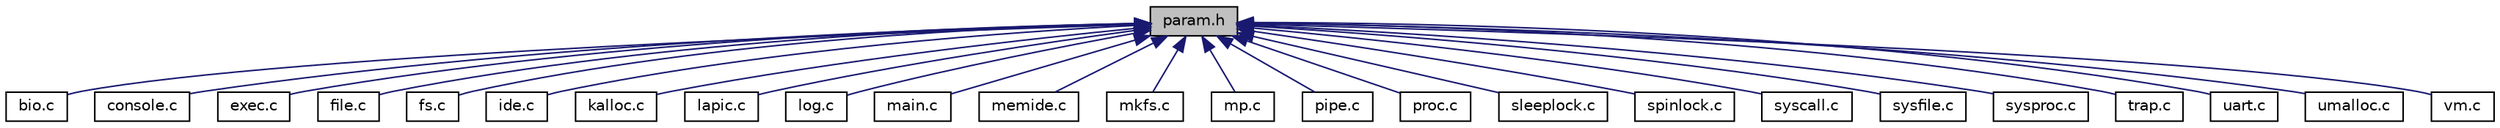 digraph "param.h"
{
 // LATEX_PDF_SIZE
  edge [fontname="Helvetica",fontsize="10",labelfontname="Helvetica",labelfontsize="10"];
  node [fontname="Helvetica",fontsize="10",shape=record];
  Node1 [label="param.h",height=0.2,width=0.4,color="black", fillcolor="grey75", style="filled", fontcolor="black",tooltip=" "];
  Node1 -> Node2 [dir="back",color="midnightblue",fontsize="10",style="solid"];
  Node2 [label="bio.c",height=0.2,width=0.4,color="black", fillcolor="white", style="filled",URL="$dc/de6/bio_8c.html",tooltip=" "];
  Node1 -> Node3 [dir="back",color="midnightblue",fontsize="10",style="solid"];
  Node3 [label="console.c",height=0.2,width=0.4,color="black", fillcolor="white", style="filled",URL="$d0/d56/console_8c.html",tooltip=" "];
  Node1 -> Node4 [dir="back",color="midnightblue",fontsize="10",style="solid"];
  Node4 [label="exec.c",height=0.2,width=0.4,color="black", fillcolor="white", style="filled",URL="$df/dc9/exec_8c.html",tooltip=" "];
  Node1 -> Node5 [dir="back",color="midnightblue",fontsize="10",style="solid"];
  Node5 [label="file.c",height=0.2,width=0.4,color="black", fillcolor="white", style="filled",URL="$d6/d13/file_8c.html",tooltip=" "];
  Node1 -> Node6 [dir="back",color="midnightblue",fontsize="10",style="solid"];
  Node6 [label="fs.c",height=0.2,width=0.4,color="black", fillcolor="white", style="filled",URL="$d2/d5a/fs_8c.html",tooltip=" "];
  Node1 -> Node7 [dir="back",color="midnightblue",fontsize="10",style="solid"];
  Node7 [label="ide.c",height=0.2,width=0.4,color="black", fillcolor="white", style="filled",URL="$d9/d2f/ide_8c.html",tooltip=" "];
  Node1 -> Node8 [dir="back",color="midnightblue",fontsize="10",style="solid"];
  Node8 [label="kalloc.c",height=0.2,width=0.4,color="black", fillcolor="white", style="filled",URL="$d4/def/kalloc_8c.html",tooltip=" "];
  Node1 -> Node9 [dir="back",color="midnightblue",fontsize="10",style="solid"];
  Node9 [label="lapic.c",height=0.2,width=0.4,color="black", fillcolor="white", style="filled",URL="$dc/df6/lapic_8c.html",tooltip=" "];
  Node1 -> Node10 [dir="back",color="midnightblue",fontsize="10",style="solid"];
  Node10 [label="log.c",height=0.2,width=0.4,color="black", fillcolor="white", style="filled",URL="$d7/df8/log_8c.html",tooltip=" "];
  Node1 -> Node11 [dir="back",color="midnightblue",fontsize="10",style="solid"];
  Node11 [label="main.c",height=0.2,width=0.4,color="black", fillcolor="white", style="filled",URL="$d0/d29/main_8c.html",tooltip=" "];
  Node1 -> Node12 [dir="back",color="midnightblue",fontsize="10",style="solid"];
  Node12 [label="memide.c",height=0.2,width=0.4,color="black", fillcolor="white", style="filled",URL="$da/d9b/memide_8c.html",tooltip=" "];
  Node1 -> Node13 [dir="back",color="midnightblue",fontsize="10",style="solid"];
  Node13 [label="mkfs.c",height=0.2,width=0.4,color="black", fillcolor="white", style="filled",URL="$d7/d1f/mkfs_8c.html",tooltip=" "];
  Node1 -> Node14 [dir="back",color="midnightblue",fontsize="10",style="solid"];
  Node14 [label="mp.c",height=0.2,width=0.4,color="black", fillcolor="white", style="filled",URL="$dd/d06/mp_8c.html",tooltip=" "];
  Node1 -> Node15 [dir="back",color="midnightblue",fontsize="10",style="solid"];
  Node15 [label="pipe.c",height=0.2,width=0.4,color="black", fillcolor="white", style="filled",URL="$d1/d47/pipe_8c.html",tooltip=" "];
  Node1 -> Node16 [dir="back",color="midnightblue",fontsize="10",style="solid"];
  Node16 [label="proc.c",height=0.2,width=0.4,color="black", fillcolor="white", style="filled",URL="$d3/dda/proc_8c.html",tooltip=" "];
  Node1 -> Node17 [dir="back",color="midnightblue",fontsize="10",style="solid"];
  Node17 [label="sleeplock.c",height=0.2,width=0.4,color="black", fillcolor="white", style="filled",URL="$d8/dd1/sleeplock_8c.html",tooltip=" "];
  Node1 -> Node18 [dir="back",color="midnightblue",fontsize="10",style="solid"];
  Node18 [label="spinlock.c",height=0.2,width=0.4,color="black", fillcolor="white", style="filled",URL="$d3/d2d/spinlock_8c.html",tooltip=" "];
  Node1 -> Node19 [dir="back",color="midnightblue",fontsize="10",style="solid"];
  Node19 [label="syscall.c",height=0.2,width=0.4,color="black", fillcolor="white", style="filled",URL="$db/dd8/syscall_8c.html",tooltip=" "];
  Node1 -> Node20 [dir="back",color="midnightblue",fontsize="10",style="solid"];
  Node20 [label="sysfile.c",height=0.2,width=0.4,color="black", fillcolor="white", style="filled",URL="$d1/d14/sysfile_8c.html",tooltip=" "];
  Node1 -> Node21 [dir="back",color="midnightblue",fontsize="10",style="solid"];
  Node21 [label="sysproc.c",height=0.2,width=0.4,color="black", fillcolor="white", style="filled",URL="$dd/d35/sysproc_8c.html",tooltip=" "];
  Node1 -> Node22 [dir="back",color="midnightblue",fontsize="10",style="solid"];
  Node22 [label="trap.c",height=0.2,width=0.4,color="black", fillcolor="white", style="filled",URL="$dc/d6f/trap_8c.html",tooltip=" "];
  Node1 -> Node23 [dir="back",color="midnightblue",fontsize="10",style="solid"];
  Node23 [label="uart.c",height=0.2,width=0.4,color="black", fillcolor="white", style="filled",URL="$d1/d87/uart_8c.html",tooltip=" "];
  Node1 -> Node24 [dir="back",color="midnightblue",fontsize="10",style="solid"];
  Node24 [label="umalloc.c",height=0.2,width=0.4,color="black", fillcolor="white", style="filled",URL="$df/d5d/umalloc_8c.html",tooltip=" "];
  Node1 -> Node25 [dir="back",color="midnightblue",fontsize="10",style="solid"];
  Node25 [label="vm.c",height=0.2,width=0.4,color="black", fillcolor="white", style="filled",URL="$de/de9/vm_8c.html",tooltip=" "];
}
